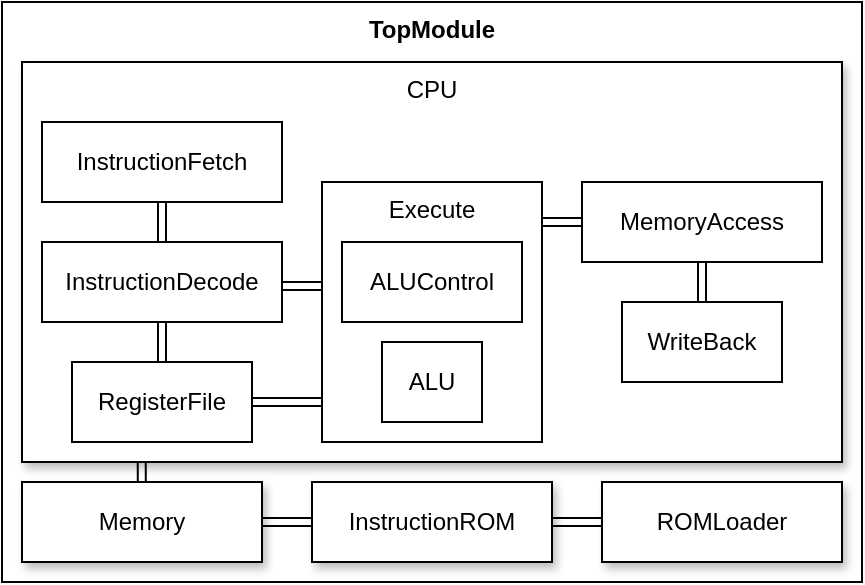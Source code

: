 <mxfile version="28.0.4">
  <diagram name="Página-1" id="kRJE_uabgTN1ImeCbS-a">
    <mxGraphModel dx="872" dy="529" grid="1" gridSize="10" guides="1" tooltips="1" connect="1" arrows="1" fold="1" page="1" pageScale="1" pageWidth="827" pageHeight="1169" math="0" shadow="0">
      <root>
        <mxCell id="0" />
        <mxCell id="1" parent="0" />
        <mxCell id="t0k9hwRNd8Rlmjvf2aa7-21" value="TopModule" style="rounded=0;whiteSpace=wrap;html=1;verticalAlign=top;fontStyle=1" parent="1" vertex="1">
          <mxGeometry x="170" y="70" width="430" height="290" as="geometry" />
        </mxCell>
        <mxCell id="t0k9hwRNd8Rlmjvf2aa7-17" value="CPU" style="rounded=0;whiteSpace=wrap;html=1;verticalAlign=top;glass=0;shadow=1;" parent="1" vertex="1">
          <mxGeometry x="180" y="100" width="410" height="200" as="geometry" />
        </mxCell>
        <mxCell id="t0k9hwRNd8Rlmjvf2aa7-9" style="edgeStyle=orthogonalEdgeStyle;rounded=0;orthogonalLoop=1;jettySize=auto;html=1;exitX=0.5;exitY=1;exitDx=0;exitDy=0;entryX=0.5;entryY=0;entryDx=0;entryDy=0;shape=link;" parent="1" source="t0k9hwRNd8Rlmjvf2aa7-1" target="t0k9hwRNd8Rlmjvf2aa7-2" edge="1">
          <mxGeometry relative="1" as="geometry" />
        </mxCell>
        <mxCell id="t0k9hwRNd8Rlmjvf2aa7-1" value="InstructionFetch" style="rounded=0;whiteSpace=wrap;html=1;" parent="1" vertex="1">
          <mxGeometry x="190" y="130" width="120" height="40" as="geometry" />
        </mxCell>
        <mxCell id="t0k9hwRNd8Rlmjvf2aa7-10" style="edgeStyle=orthogonalEdgeStyle;rounded=0;orthogonalLoop=1;jettySize=auto;html=1;exitX=0.5;exitY=1;exitDx=0;exitDy=0;entryX=0.5;entryY=0;entryDx=0;entryDy=0;shape=link;" parent="1" source="t0k9hwRNd8Rlmjvf2aa7-2" target="t0k9hwRNd8Rlmjvf2aa7-3" edge="1">
          <mxGeometry relative="1" as="geometry" />
        </mxCell>
        <mxCell id="t0k9hwRNd8Rlmjvf2aa7-2" value="InstructionDecode" style="rounded=0;whiteSpace=wrap;html=1;" parent="1" vertex="1">
          <mxGeometry x="190" y="190" width="120" height="40" as="geometry" />
        </mxCell>
        <mxCell id="t0k9hwRNd8Rlmjvf2aa7-3" value="RegisterFile" style="rounded=0;whiteSpace=wrap;html=1;" parent="1" vertex="1">
          <mxGeometry x="205" y="250" width="90" height="40" as="geometry" />
        </mxCell>
        <mxCell id="t0k9hwRNd8Rlmjvf2aa7-7" value="" style="group" parent="1" vertex="1" connectable="0">
          <mxGeometry x="330" y="160" width="110" height="130" as="geometry" />
        </mxCell>
        <mxCell id="t0k9hwRNd8Rlmjvf2aa7-4" value="Execute" style="rounded=0;whiteSpace=wrap;html=1;align=center;verticalAlign=top;" parent="t0k9hwRNd8Rlmjvf2aa7-7" vertex="1">
          <mxGeometry width="110" height="130" as="geometry" />
        </mxCell>
        <mxCell id="t0k9hwRNd8Rlmjvf2aa7-5" value="ALU" style="rounded=0;whiteSpace=wrap;html=1;" parent="t0k9hwRNd8Rlmjvf2aa7-7" vertex="1">
          <mxGeometry x="30" y="80" width="50" height="40" as="geometry" />
        </mxCell>
        <mxCell id="t0k9hwRNd8Rlmjvf2aa7-6" value="ALUControl" style="rounded=0;whiteSpace=wrap;html=1;" parent="t0k9hwRNd8Rlmjvf2aa7-7" vertex="1">
          <mxGeometry x="10" y="30" width="90" height="40" as="geometry" />
        </mxCell>
        <mxCell id="t0k9hwRNd8Rlmjvf2aa7-16" style="edgeStyle=orthogonalEdgeStyle;rounded=0;orthogonalLoop=1;jettySize=auto;html=1;exitX=0.5;exitY=1;exitDx=0;exitDy=0;entryX=0.5;entryY=0;entryDx=0;entryDy=0;shape=link;" parent="1" source="t0k9hwRNd8Rlmjvf2aa7-8" target="t0k9hwRNd8Rlmjvf2aa7-15" edge="1">
          <mxGeometry relative="1" as="geometry" />
        </mxCell>
        <mxCell id="t0k9hwRNd8Rlmjvf2aa7-8" value="MemoryAccess" style="rounded=0;whiteSpace=wrap;html=1;" parent="1" vertex="1">
          <mxGeometry x="460" y="160" width="120" height="40" as="geometry" />
        </mxCell>
        <mxCell id="t0k9hwRNd8Rlmjvf2aa7-11" style="edgeStyle=orthogonalEdgeStyle;rounded=0;orthogonalLoop=1;jettySize=auto;html=1;exitX=1.003;exitY=0.55;exitDx=0;exitDy=0;entryX=-0.001;entryY=0.399;entryDx=0;entryDy=0;entryPerimeter=0;shape=link;exitPerimeter=0;" parent="1" source="t0k9hwRNd8Rlmjvf2aa7-2" target="t0k9hwRNd8Rlmjvf2aa7-4" edge="1">
          <mxGeometry relative="1" as="geometry">
            <mxPoint x="312" y="212" as="sourcePoint" />
            <mxPoint x="332.99" y="212.05" as="targetPoint" />
          </mxGeometry>
        </mxCell>
        <mxCell id="t0k9hwRNd8Rlmjvf2aa7-13" style="edgeStyle=orthogonalEdgeStyle;rounded=0;orthogonalLoop=1;jettySize=auto;html=1;exitX=1;exitY=0.5;exitDx=0;exitDy=0;entryX=-0.002;entryY=0.846;entryDx=0;entryDy=0;entryPerimeter=0;shape=link;" parent="1" source="t0k9hwRNd8Rlmjvf2aa7-3" target="t0k9hwRNd8Rlmjvf2aa7-4" edge="1">
          <mxGeometry relative="1" as="geometry" />
        </mxCell>
        <mxCell id="t0k9hwRNd8Rlmjvf2aa7-14" style="edgeStyle=orthogonalEdgeStyle;rounded=0;orthogonalLoop=1;jettySize=auto;html=1;exitX=0;exitY=0.5;exitDx=0;exitDy=0;entryX=1.003;entryY=0.152;entryDx=0;entryDy=0;entryPerimeter=0;shape=link;" parent="1" source="t0k9hwRNd8Rlmjvf2aa7-8" target="t0k9hwRNd8Rlmjvf2aa7-4" edge="1">
          <mxGeometry relative="1" as="geometry" />
        </mxCell>
        <mxCell id="t0k9hwRNd8Rlmjvf2aa7-15" value="WriteBack" style="rounded=0;whiteSpace=wrap;html=1;" parent="1" vertex="1">
          <mxGeometry x="480" y="220" width="80" height="40" as="geometry" />
        </mxCell>
        <mxCell id="t0k9hwRNd8Rlmjvf2aa7-25" style="edgeStyle=orthogonalEdgeStyle;rounded=0;orthogonalLoop=1;jettySize=auto;html=1;exitX=1;exitY=0.5;exitDx=0;exitDy=0;entryX=0;entryY=0.5;entryDx=0;entryDy=0;shape=link;" parent="1" source="t0k9hwRNd8Rlmjvf2aa7-18" target="t0k9hwRNd8Rlmjvf2aa7-19" edge="1">
          <mxGeometry relative="1" as="geometry" />
        </mxCell>
        <mxCell id="t0k9hwRNd8Rlmjvf2aa7-18" value="Memory" style="rounded=0;whiteSpace=wrap;html=1;shadow=1;" parent="1" vertex="1">
          <mxGeometry x="180" y="310" width="120" height="40" as="geometry" />
        </mxCell>
        <mxCell id="t0k9hwRNd8Rlmjvf2aa7-26" style="edgeStyle=orthogonalEdgeStyle;rounded=0;orthogonalLoop=1;jettySize=auto;html=1;exitX=1;exitY=0.5;exitDx=0;exitDy=0;entryX=0;entryY=0.5;entryDx=0;entryDy=0;shape=link;" parent="1" source="t0k9hwRNd8Rlmjvf2aa7-19" target="t0k9hwRNd8Rlmjvf2aa7-20" edge="1">
          <mxGeometry relative="1" as="geometry" />
        </mxCell>
        <mxCell id="t0k9hwRNd8Rlmjvf2aa7-19" value="InstructionROM" style="rounded=0;whiteSpace=wrap;html=1;shadow=1;" parent="1" vertex="1">
          <mxGeometry x="325" y="310" width="120" height="40" as="geometry" />
        </mxCell>
        <mxCell id="t0k9hwRNd8Rlmjvf2aa7-20" value="ROMLoader" style="rounded=0;whiteSpace=wrap;html=1;shadow=1;" parent="1" vertex="1">
          <mxGeometry x="470" y="310" width="120" height="40" as="geometry" />
        </mxCell>
        <mxCell id="t0k9hwRNd8Rlmjvf2aa7-24" style="rounded=0;orthogonalLoop=1;jettySize=auto;html=1;entryX=0.146;entryY=1.002;entryDx=0;entryDy=0;entryPerimeter=0;shape=link;" parent="1" source="t0k9hwRNd8Rlmjvf2aa7-18" target="t0k9hwRNd8Rlmjvf2aa7-17" edge="1">
          <mxGeometry relative="1" as="geometry" />
        </mxCell>
      </root>
    </mxGraphModel>
  </diagram>
</mxfile>
